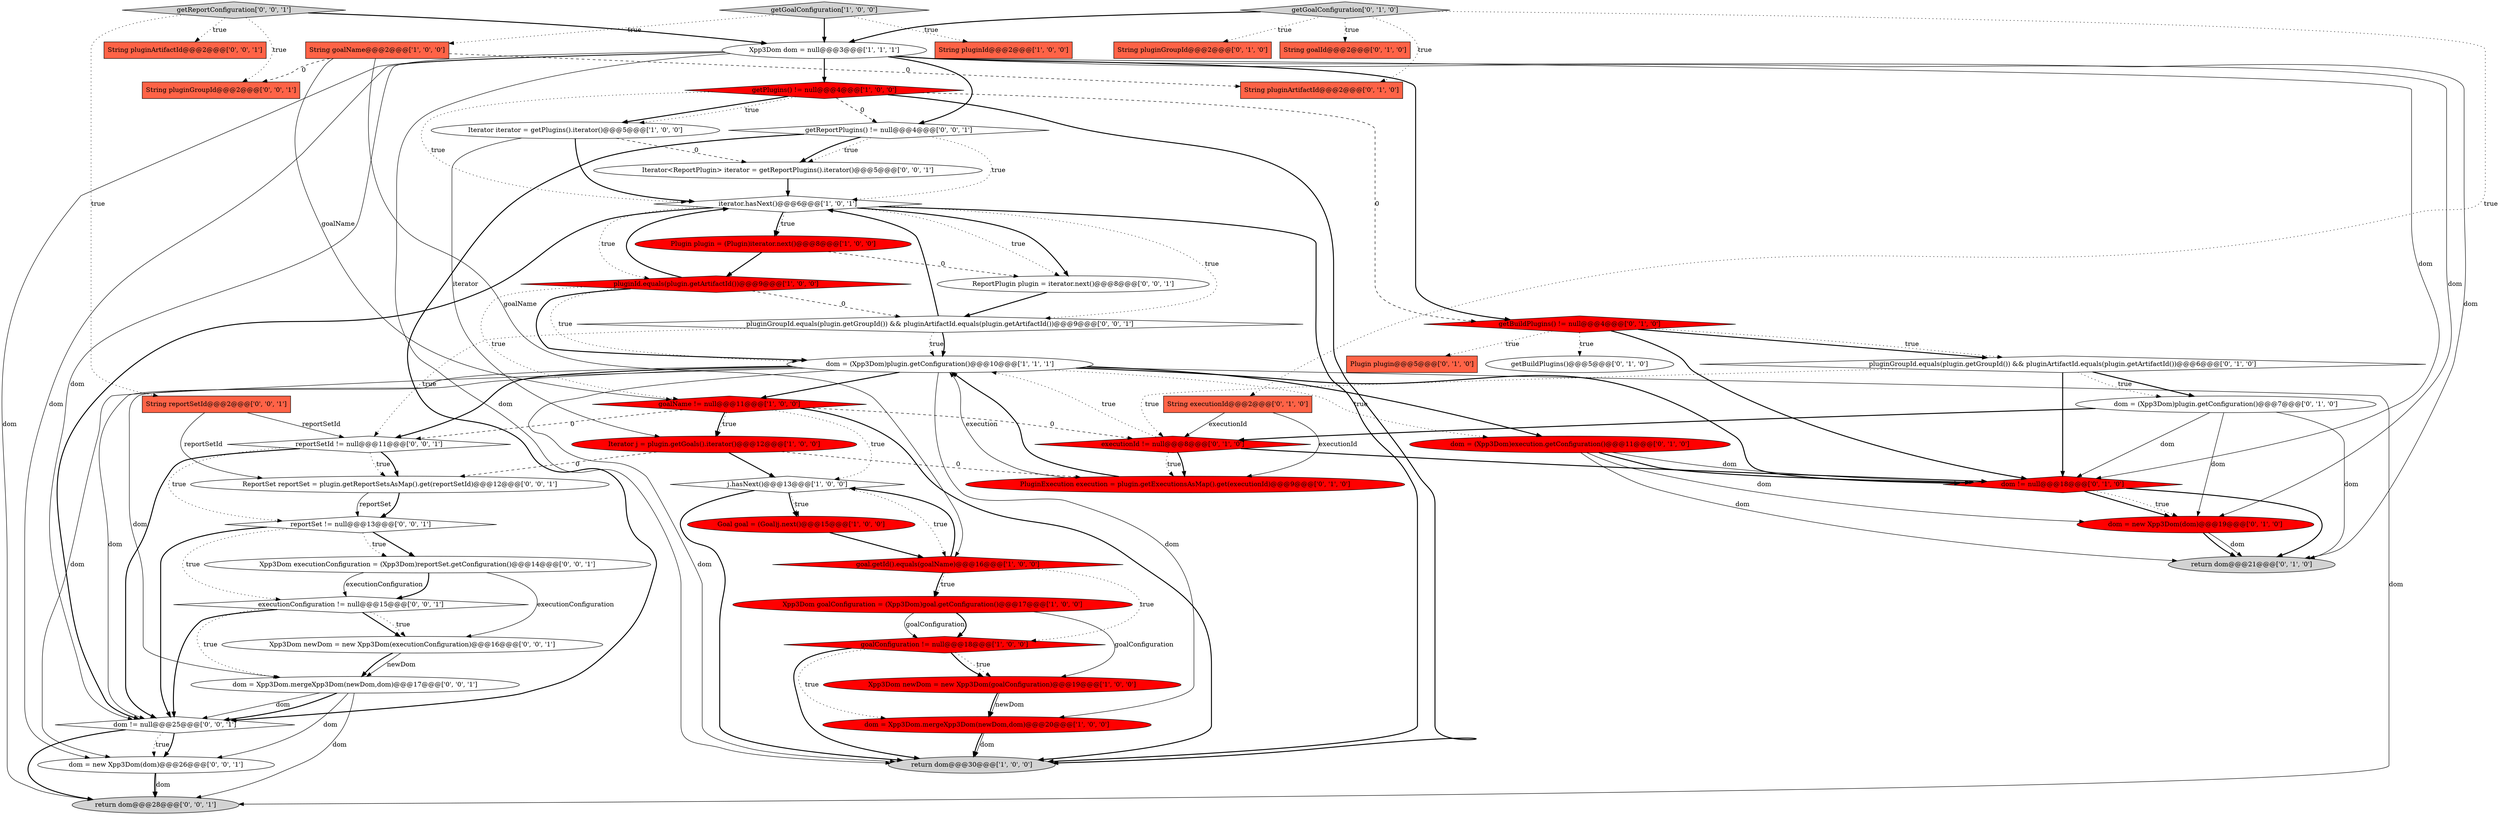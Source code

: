 digraph {
51 [style = filled, label = "Xpp3Dom executionConfiguration = (Xpp3Dom)reportSet.getConfiguration()@@@14@@@['0', '0', '1']", fillcolor = white, shape = ellipse image = "AAA0AAABBB3BBB"];
40 [style = filled, label = "String reportSetId@@@2@@@['0', '0', '1']", fillcolor = tomato, shape = box image = "AAA0AAABBB3BBB"];
8 [style = filled, label = "Goal goal = (Goal)j.next()@@@15@@@['1', '0', '0']", fillcolor = red, shape = ellipse image = "AAA1AAABBB1BBB"];
30 [style = filled, label = "PluginExecution execution = plugin.getExecutionsAsMap().get(executionId)@@@9@@@['0', '1', '0']", fillcolor = red, shape = ellipse image = "AAA1AAABBB2BBB"];
24 [style = filled, label = "String goalId@@@2@@@['0', '1', '0']", fillcolor = tomato, shape = box image = "AAA0AAABBB2BBB"];
52 [style = filled, label = "String pluginGroupId@@@2@@@['0', '0', '1']", fillcolor = tomato, shape = box image = "AAA0AAABBB3BBB"];
26 [style = filled, label = "dom = (Xpp3Dom)plugin.getConfiguration()@@@7@@@['0', '1', '0']", fillcolor = white, shape = ellipse image = "AAA0AAABBB2BBB"];
18 [style = filled, label = "pluginId.equals(plugin.getArtifactId())@@@9@@@['1', '0', '0']", fillcolor = red, shape = diamond image = "AAA1AAABBB1BBB"];
0 [style = filled, label = "Xpp3Dom newDom = new Xpp3Dom(goalConfiguration)@@@19@@@['1', '0', '0']", fillcolor = red, shape = ellipse image = "AAA1AAABBB1BBB"];
31 [style = filled, label = "String executionId@@@2@@@['0', '1', '0']", fillcolor = tomato, shape = box image = "AAA0AAABBB2BBB"];
25 [style = filled, label = "dom != null@@@18@@@['0', '1', '0']", fillcolor = red, shape = diamond image = "AAA1AAABBB2BBB"];
27 [style = filled, label = "getGoalConfiguration['0', '1', '0']", fillcolor = lightgray, shape = diamond image = "AAA0AAABBB2BBB"];
16 [style = filled, label = "goal.getId().equals(goalName)@@@16@@@['1', '0', '0']", fillcolor = red, shape = diamond image = "AAA1AAABBB1BBB"];
17 [style = filled, label = "Iterator iterator = getPlugins().iterator()@@@5@@@['1', '0', '0']", fillcolor = white, shape = ellipse image = "AAA0AAABBB1BBB"];
34 [style = filled, label = "getBuildPlugins()@@@5@@@['0', '1', '0']", fillcolor = white, shape = ellipse image = "AAA0AAABBB2BBB"];
10 [style = filled, label = "j.hasNext()@@@13@@@['1', '0', '0']", fillcolor = white, shape = diamond image = "AAA0AAABBB1BBB"];
42 [style = filled, label = "dom = Xpp3Dom.mergeXpp3Dom(newDom,dom)@@@17@@@['0', '0', '1']", fillcolor = white, shape = ellipse image = "AAA0AAABBB3BBB"];
47 [style = filled, label = "String pluginArtifactId@@@2@@@['0', '0', '1']", fillcolor = tomato, shape = box image = "AAA0AAABBB3BBB"];
28 [style = filled, label = "Plugin plugin@@@5@@@['0', '1', '0']", fillcolor = tomato, shape = box image = "AAA0AAABBB2BBB"];
36 [style = filled, label = "reportSet != null@@@13@@@['0', '0', '1']", fillcolor = white, shape = diamond image = "AAA0AAABBB3BBB"];
41 [style = filled, label = "executionConfiguration != null@@@15@@@['0', '0', '1']", fillcolor = white, shape = diamond image = "AAA0AAABBB3BBB"];
53 [style = filled, label = "getReportPlugins() != null@@@4@@@['0', '0', '1']", fillcolor = white, shape = diamond image = "AAA0AAABBB3BBB"];
43 [style = filled, label = "dom != null@@@25@@@['0', '0', '1']", fillcolor = white, shape = diamond image = "AAA0AAABBB3BBB"];
11 [style = filled, label = "Plugin plugin = (Plugin)iterator.next()@@@8@@@['1', '0', '0']", fillcolor = red, shape = ellipse image = "AAA1AAABBB1BBB"];
35 [style = filled, label = "executionId != null@@@8@@@['0', '1', '0']", fillcolor = red, shape = diamond image = "AAA1AAABBB2BBB"];
2 [style = filled, label = "iterator.hasNext()@@@6@@@['1', '0', '1']", fillcolor = white, shape = diamond image = "AAA0AAABBB1BBB"];
32 [style = filled, label = "String pluginArtifactId@@@2@@@['0', '1', '0']", fillcolor = tomato, shape = box image = "AAA1AAABBB2BBB"];
5 [style = filled, label = "Xpp3Dom dom = null@@@3@@@['1', '1', '1']", fillcolor = white, shape = ellipse image = "AAA0AAABBB1BBB"];
7 [style = filled, label = "dom = Xpp3Dom.mergeXpp3Dom(newDom,dom)@@@20@@@['1', '0', '0']", fillcolor = red, shape = ellipse image = "AAA1AAABBB1BBB"];
39 [style = filled, label = "reportSetId != null@@@11@@@['0', '0', '1']", fillcolor = white, shape = diamond image = "AAA0AAABBB3BBB"];
44 [style = filled, label = "ReportSet reportSet = plugin.getReportSetsAsMap().get(reportSetId)@@@12@@@['0', '0', '1']", fillcolor = white, shape = ellipse image = "AAA0AAABBB3BBB"];
37 [style = filled, label = "ReportPlugin plugin = iterator.next()@@@8@@@['0', '0', '1']", fillcolor = white, shape = ellipse image = "AAA0AAABBB3BBB"];
15 [style = filled, label = "String pluginId@@@2@@@['1', '0', '0']", fillcolor = tomato, shape = box image = "AAA0AAABBB1BBB"];
38 [style = filled, label = "pluginGroupId.equals(plugin.getGroupId()) && pluginArtifactId.equals(plugin.getArtifactId())@@@9@@@['0', '0', '1']", fillcolor = white, shape = diamond image = "AAA0AAABBB3BBB"];
48 [style = filled, label = "return dom@@@28@@@['0', '0', '1']", fillcolor = lightgray, shape = ellipse image = "AAA0AAABBB3BBB"];
3 [style = filled, label = "goalConfiguration != null@@@18@@@['1', '0', '0']", fillcolor = red, shape = diamond image = "AAA1AAABBB1BBB"];
13 [style = filled, label = "Xpp3Dom goalConfiguration = (Xpp3Dom)goal.getConfiguration()@@@17@@@['1', '0', '0']", fillcolor = red, shape = ellipse image = "AAA1AAABBB1BBB"];
46 [style = filled, label = "dom = new Xpp3Dom(dom)@@@26@@@['0', '0', '1']", fillcolor = white, shape = ellipse image = "AAA0AAABBB3BBB"];
9 [style = filled, label = "getPlugins() != null@@@4@@@['1', '0', '0']", fillcolor = red, shape = diamond image = "AAA1AAABBB1BBB"];
23 [style = filled, label = "dom = (Xpp3Dom)execution.getConfiguration()@@@11@@@['0', '1', '0']", fillcolor = red, shape = ellipse image = "AAA1AAABBB2BBB"];
14 [style = filled, label = "return dom@@@30@@@['1', '0', '0']", fillcolor = lightgray, shape = ellipse image = "AAA0AAABBB1BBB"];
49 [style = filled, label = "getReportConfiguration['0', '0', '1']", fillcolor = lightgray, shape = diamond image = "AAA0AAABBB3BBB"];
12 [style = filled, label = "goalName != null@@@11@@@['1', '0', '0']", fillcolor = red, shape = diamond image = "AAA1AAABBB1BBB"];
50 [style = filled, label = "Iterator<ReportPlugin> iterator = getReportPlugins().iterator()@@@5@@@['0', '0', '1']", fillcolor = white, shape = ellipse image = "AAA0AAABBB3BBB"];
33 [style = filled, label = "getBuildPlugins() != null@@@4@@@['0', '1', '0']", fillcolor = red, shape = diamond image = "AAA1AAABBB2BBB"];
1 [style = filled, label = "dom = (Xpp3Dom)plugin.getConfiguration()@@@10@@@['1', '1', '1']", fillcolor = white, shape = ellipse image = "AAA0AAABBB1BBB"];
45 [style = filled, label = "Xpp3Dom newDom = new Xpp3Dom(executionConfiguration)@@@16@@@['0', '0', '1']", fillcolor = white, shape = ellipse image = "AAA0AAABBB3BBB"];
20 [style = filled, label = "return dom@@@21@@@['0', '1', '0']", fillcolor = lightgray, shape = ellipse image = "AAA0AAABBB2BBB"];
22 [style = filled, label = "pluginGroupId.equals(plugin.getGroupId()) && pluginArtifactId.equals(plugin.getArtifactId())@@@6@@@['0', '1', '0']", fillcolor = white, shape = diamond image = "AAA0AAABBB2BBB"];
4 [style = filled, label = "Iterator j = plugin.getGoals().iterator()@@@12@@@['1', '0', '0']", fillcolor = red, shape = ellipse image = "AAA1AAABBB1BBB"];
19 [style = filled, label = "String goalName@@@2@@@['1', '0', '0']", fillcolor = tomato, shape = box image = "AAA1AAABBB1BBB"];
21 [style = filled, label = "String pluginGroupId@@@2@@@['0', '1', '0']", fillcolor = tomato, shape = box image = "AAA0AAABBB2BBB"];
29 [style = filled, label = "dom = new Xpp3Dom(dom)@@@19@@@['0', '1', '0']", fillcolor = red, shape = ellipse image = "AAA1AAABBB2BBB"];
6 [style = filled, label = "getGoalConfiguration['1', '0', '0']", fillcolor = lightgray, shape = diamond image = "AAA0AAABBB1BBB"];
8->16 [style = bold, label=""];
10->8 [style = dotted, label="true"];
1->7 [style = solid, label="dom"];
27->32 [style = dotted, label="true"];
39->36 [style = dotted, label="true"];
12->35 [style = dashed, label="0"];
5->9 [style = bold, label=""];
16->13 [style = dotted, label="true"];
17->50 [style = dashed, label="0"];
33->28 [style = dotted, label="true"];
38->39 [style = dotted, label="true"];
4->30 [style = dashed, label="0"];
42->46 [style = solid, label="dom"];
45->42 [style = solid, label="newDom"];
50->2 [style = bold, label=""];
2->37 [style = dotted, label="true"];
25->29 [style = bold, label=""];
25->29 [style = dotted, label="true"];
5->48 [style = solid, label="dom"];
51->45 [style = solid, label="executionConfiguration"];
46->48 [style = bold, label=""];
2->18 [style = dotted, label="true"];
6->19 [style = dotted, label="true"];
5->25 [style = solid, label="dom"];
1->23 [style = bold, label=""];
7->14 [style = bold, label=""];
2->11 [style = dotted, label="true"];
35->1 [style = dotted, label="true"];
10->8 [style = bold, label=""];
33->25 [style = bold, label=""];
49->40 [style = dotted, label="true"];
37->38 [style = bold, label=""];
40->44 [style = solid, label="reportSetId"];
31->35 [style = solid, label="executionId"];
2->14 [style = bold, label=""];
26->35 [style = bold, label=""];
3->0 [style = dotted, label="true"];
9->14 [style = bold, label=""];
1->12 [style = bold, label=""];
45->42 [style = bold, label=""];
43->46 [style = dotted, label="true"];
41->45 [style = bold, label=""];
22->35 [style = dotted, label="true"];
1->23 [style = dotted, label="true"];
41->42 [style = dotted, label="true"];
27->5 [style = bold, label=""];
26->20 [style = solid, label="dom"];
10->16 [style = dotted, label="true"];
1->46 [style = solid, label="dom"];
23->29 [style = solid, label="dom"];
6->15 [style = dotted, label="true"];
42->48 [style = solid, label="dom"];
22->25 [style = bold, label=""];
23->25 [style = bold, label=""];
3->7 [style = dotted, label="true"];
5->33 [style = bold, label=""];
10->14 [style = bold, label=""];
7->14 [style = solid, label="dom"];
46->48 [style = solid, label="dom"];
5->14 [style = solid, label="dom"];
1->42 [style = solid, label="dom"];
19->52 [style = dashed, label="0"];
9->17 [style = bold, label=""];
27->24 [style = dotted, label="true"];
27->21 [style = dotted, label="true"];
35->30 [style = dotted, label="true"];
11->18 [style = bold, label=""];
3->0 [style = bold, label=""];
5->20 [style = solid, label="dom"];
38->2 [style = bold, label=""];
43->46 [style = bold, label=""];
0->7 [style = bold, label=""];
38->1 [style = dotted, label="true"];
31->30 [style = solid, label="executionId"];
29->20 [style = bold, label=""];
49->47 [style = dotted, label="true"];
17->2 [style = bold, label=""];
18->1 [style = bold, label=""];
12->10 [style = dotted, label="true"];
39->44 [style = dotted, label="true"];
17->4 [style = solid, label="iterator"];
12->14 [style = bold, label=""];
5->53 [style = bold, label=""];
30->1 [style = solid, label="execution"];
12->4 [style = dotted, label="true"];
19->32 [style = dashed, label="0"];
49->5 [style = bold, label=""];
26->29 [style = solid, label="dom"];
53->43 [style = bold, label=""];
41->43 [style = bold, label=""];
4->44 [style = dashed, label="0"];
2->43 [style = bold, label=""];
5->43 [style = solid, label="dom"];
12->39 [style = dashed, label="0"];
1->43 [style = solid, label="dom"];
1->39 [style = bold, label=""];
36->43 [style = bold, label=""];
4->10 [style = bold, label=""];
22->26 [style = bold, label=""];
16->13 [style = bold, label=""];
36->51 [style = bold, label=""];
42->43 [style = solid, label="dom"];
18->1 [style = dotted, label="true"];
53->50 [style = dotted, label="true"];
0->7 [style = solid, label="newDom"];
38->1 [style = bold, label=""];
35->25 [style = bold, label=""];
53->50 [style = bold, label=""];
23->25 [style = solid, label="dom"];
13->3 [style = solid, label="goalConfiguration"];
6->5 [style = bold, label=""];
25->20 [style = bold, label=""];
49->52 [style = dotted, label="true"];
19->16 [style = solid, label="goalName"];
22->26 [style = dotted, label="true"];
27->31 [style = dotted, label="true"];
36->51 [style = dotted, label="true"];
53->2 [style = dotted, label="true"];
35->30 [style = bold, label=""];
1->25 [style = bold, label=""];
2->11 [style = bold, label=""];
33->22 [style = bold, label=""];
36->41 [style = dotted, label="true"];
44->36 [style = bold, label=""];
42->43 [style = bold, label=""];
30->1 [style = bold, label=""];
39->44 [style = bold, label=""];
16->10 [style = bold, label=""];
9->17 [style = dotted, label="true"];
33->34 [style = dotted, label="true"];
3->14 [style = bold, label=""];
43->48 [style = bold, label=""];
39->43 [style = bold, label=""];
18->2 [style = bold, label=""];
18->38 [style = dashed, label="0"];
5->46 [style = solid, label="dom"];
16->3 [style = dotted, label="true"];
41->45 [style = dotted, label="true"];
9->33 [style = dashed, label="0"];
29->20 [style = solid, label="dom"];
18->12 [style = dotted, label="true"];
13->3 [style = bold, label=""];
12->4 [style = bold, label=""];
5->29 [style = solid, label="dom"];
9->2 [style = dotted, label="true"];
26->25 [style = solid, label="dom"];
1->14 [style = solid, label="dom"];
1->48 [style = solid, label="dom"];
44->36 [style = solid, label="reportSet"];
11->37 [style = dashed, label="0"];
2->38 [style = dotted, label="true"];
2->37 [style = bold, label=""];
13->0 [style = solid, label="goalConfiguration"];
33->22 [style = dotted, label="true"];
9->53 [style = dashed, label="0"];
51->41 [style = bold, label=""];
51->41 [style = solid, label="executionConfiguration"];
19->12 [style = solid, label="goalName"];
40->39 [style = solid, label="reportSetId"];
23->20 [style = solid, label="dom"];
}
